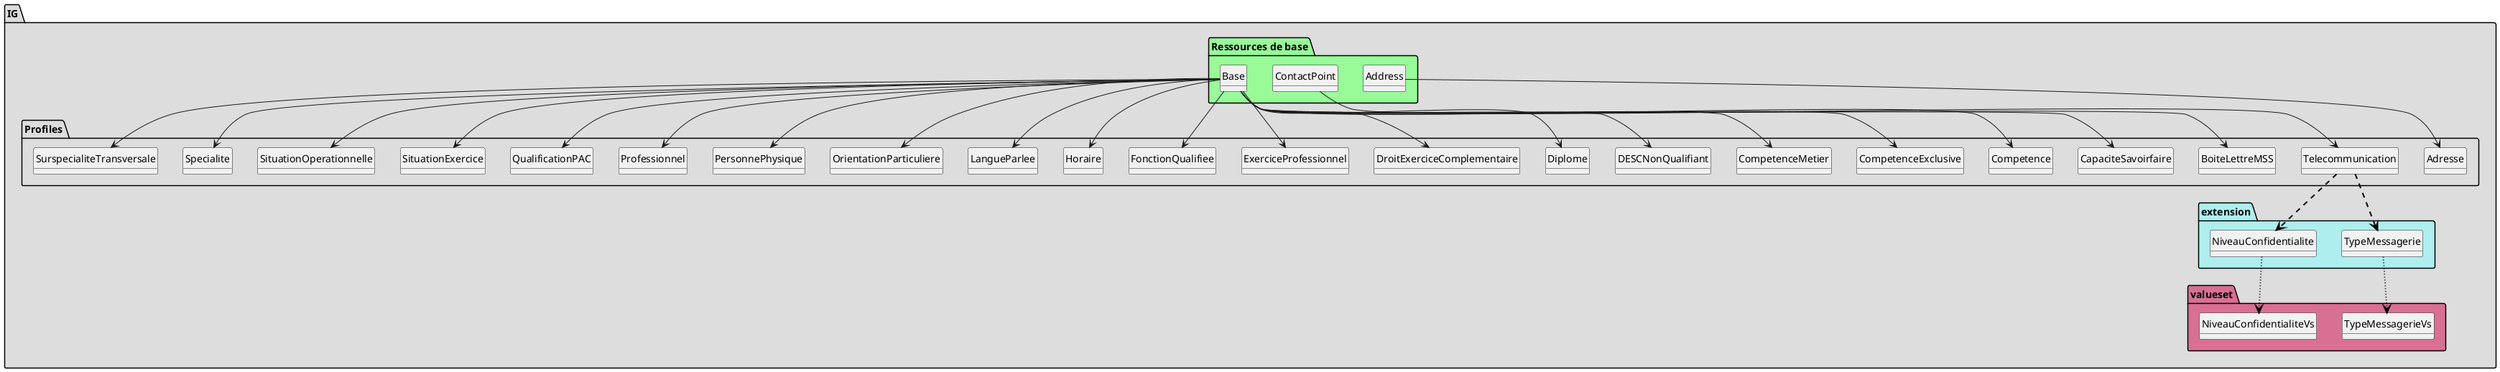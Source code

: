@startuml
set namespaceSeparator ?
hide circle
hide class fields

package IG #DDDDDD{

     package Profiles #DDDDDD{

        class Adresse{

             Address.use => [None..None]
             Address.city => [None..None]
             Address.state => [None..None]
             Address.postalCode => [None..None]
             Address.country => [None..None]
        } 

        class Telecommunication{

             ContactPoint.extension:TypeMessagerie => <&plus>[0..1]
             ContactPoint.extension:NiveauConfidentialite => <&plus>[0..1]
             ContactPoint.system => [None..None]
             ContactPoint.value => [None..None]
             ContactPoint.use => [None..None]
        } 

        class BoiteLettreMSS{

             BoiteLettreMSS => [0..*]
             BoiteLettreMSS.adresseMSS => [0..1]
             BoiteLettreMSS.typeBAL => [0..1]
             BoiteLettreMSS.description => [0..1]
             BoiteLettreMSS.responsable => [0..1]
             BoiteLettreMSS.serviceRattachement => [0..1]
             BoiteLettreMSS.telephone => [0..1]
             BoiteLettreMSS.dematerialisation => [0..1]
             BoiteLettreMSS.listeRouge => [0..1]
        } 

        class CapaciteSavoirfaire{

             CapaciteSavoirfaire => [0..*]
             CapaciteSavoirfaire.capaciteSavoirFaire => [0..1]
        } 

        class Competence{

             Competence => [0..*]
             Competence.competence => [0..1]
        } 

        class CompetenceExclusive{

             CompetenceExclusive => [0..*]
             CompetenceExclusive.competenceExclusive => [0..1]
        } 

        class CompetenceMetier{

             CompetenceMetier => [0..*]
             CompetenceMetier.competenceMetier => [0..1]
        } 

        class DESCNonQualifiant{

             DESCNonQualifiant => [0..*]
             DESCNonQualifiant.DESCNonQualifiant => [0..1]
        } 

        class Diplome{

             Diplome => [0..*]
             Diplome.typeDiplome => [0..1]
             Diplome.lieuFormation => [0..1]
             Diplome.dateDiplome => [0..1]
             Diplome.numeroDiplome => [0..1]
        } 

        class DroitExerciceComplementaire{

             DroitExerciceComplementaire => [0..*]
             DroitExerciceComplementaire.droitExerciceComplementaire => [0..1]
        } 

        class ExerciceProfessionnel{

             ExerciceProfessionnel => [0..*]
             ExerciceProfessionnel.civiliteExercice => [0..1]
             ExerciceProfessionnel.nomExercice => [0..1]
             ExerciceProfessionnel.prenomExercice => [0..1]
             ExerciceProfessionnel.profession => [0..1]
             ExerciceProfessionnel.typeProfession => [0..1]
             ExerciceProfessionnel.categorieProfessionnelle => [0..1]
             ExerciceProfessionnel.dateEffetExercice => [0..1]
             ExerciceProfessionnel.dateFinEffetExercice => [0..1]
             ExerciceProfessionnel.departementPremierReferencementAE => [0..1]
             ExerciceProfessionnel.boiteLettresMSS => [0..*]
             ExerciceProfessionnel.InscriptionOrdre => [None..None]
             ExerciceProfessionnel.InscriptionOrdre.ordre => [0..1]
             ExerciceProfessionnel.InscriptionOrdre.dateDebutInscription => [0..1]
             ExerciceProfessionnel.InscriptionOrdre.dateRadiation => [0..1]
             ExerciceProfessionnel.InscriptionOrdre.statutInscription => [0..1]
             ExerciceProfessionnel.InscriptionOrdre.conseilDepartemental => [0..1]
             ExerciceProfessionnel.SavoirFaire => [None..None]
             ExerciceProfessionnel.SavoirFaire.typeSavoirFaire => [0..1]
             ExerciceProfessionnel.SavoirFaire.dateReconnaissance => [0..1]
             ExerciceProfessionnel.SavoirFaire.dateAbandon => [0..1]
             ExerciceProfessionnel.AttributionParticuliere => [None..None]
             ExerciceProfessionnel.AttributionParticuliere.attributionParticuliere => [0..1]
             ExerciceProfessionnel.AttributionParticuliere.dateDebutReconnaissance => [0..1]
             ExerciceProfessionnel.AttributionParticuliere.dateAbandon => [0..1]
             ExerciceProfessionnel.NiveauFormation => [None..None]
             ExerciceProfessionnel.NiveauFormation.diplome => [0..1]
             ExerciceProfessionnel.NiveauFormation.natureCycleFormation => [0..1]
             ExerciceProfessionnel.NiveauFormation.niveauFormationAcquis => [0..1]
             ExerciceProfessionnel.NiveauFormation.anneeUniversitaire => [0..1]
             ExerciceProfessionnel.NiveauFormation.dateFin => [0..1]
        } 

        class FonctionQualifiee{

             FonctionQualifiee => [0..*]
             FonctionQualifiee.fonctionQualifiee => [0..1]
        } 

        class Horaire{

             Horaire => [0..*]
             Horaire.idPlageHoraire => [0..1]
             Horaire.typePlageHoraire => [0..1]
             Horaire.ouvertureFermeture => [0..1]
             Horaire.jourSemaine => [0..1]
             Horaire.heureDebut => [0..1]
             Horaire.heureFin => [0..1]
             Horaire.frequencePlageHoraire => [0..1]
             Horaire.debutDateEffective => [0..1]
             Horaire.finDateEffective => [0..1]
             Horaire.dateDeclarationPlageHoraire => [0..1]
             Horaire.commentaire => [0..*]
        } 

        class LangueParlee{

             LangueParlee => [0..*]
             LangueParlee.langueParlee => [0..1]
             LangueParlee.dateFin => [0..1]
        } 

        class OrientationParticuliere{

             OrientationParticuliere => [0..*]
             OrientationParticuliere.orientationParticuliere => [0..1]
        } 

        class PersonnePhysique{

             PersonnePhysique => [0..*]
             PersonnePhysique.civilite => [0..1]
             PersonnePhysique.nomFamille => [0..1]
             PersonnePhysique.nomUsage => [0..1]
             PersonnePhysique.prenom => [0..*]
             PersonnePhysique.prenomUsuel => [0..1]
             PersonnePhysique.pseudonyme => [0..1]
             PersonnePhysique.surnom => [0..1]
             PersonnePhysique.sexeAdministratif => [0..1]
             PersonnePhysique.sexe => [0..1]
             PersonnePhysique.langueParlee => [0..*]
             PersonnePhysique.situationFamiliale => [0..1]
             PersonnePhysique.dateNaissance => [0..1]
             PersonnePhysique.dateDeces => [0..1]
             PersonnePhysique.communeNaissance => [0..1]
             PersonnePhysique.departementNaissance => [0..1]
             PersonnePhysique.paysNaissance => [0..1]
             PersonnePhysique.lieuNaissance => [0..1]
             PersonnePhysique.statutEtatCivil => [0..1]
             PersonnePhysique.dateStatutEtatCivil => [0..1]
             PersonnePhysique.dateAcquisitionNatFR => [0..1]
             PersonnePhysique.paysNationalite => [0..1]
             PersonnePhysique.paysResidence => [0..1]
             PersonnePhysique.professionCategorieSocioProfessionnelle => [0..1]
             PersonnePhysique.causeMortalite => [0..1]
             PersonnePhysique.tailleCorporelle => [0..1]
             PersonnePhysique.poidsCorporel => [0..1]
             PersonnePhysique.surfaceCorporelle => [0..1]
             PersonnePhysique.indiceMasseCorporelle => [0..1]
        } 

        class Professionnel{

             Professionnel => [0..*]
             Professionnel.idPP => [0..1]
             Professionnel.typeIdNatPP => [0..1]
             Professionnel.idNatPS => [0..1]
             Professionnel.personne => [0..1]
             Professionnel.diplomeObtenu => [0..*]
             Professionnel.adresseCorrespondance => [0..*]
             Professionnel.telecommunication => [0..*]
             Professionnel.boiteLettresMSS => [0..*]
        } 

        class QualificationPAC{

             QualificationPAC => [0..*]
             QualificationPAC.qualificationPAC => [0..1]
        } 

        class SituationExercice{

             SituationExercice => [0..*]
             SituationExercice.role => [0..1]
             SituationExercice.typeRole => [0..1]
             SituationExercice.modeExercice => [0..1]
             SituationExercice.numeroAM => [0..1]
             SituationExercice.dateDebutActivite => [0..1]
             SituationExercice.dateFinActivite => [0..1]
             SituationExercice.genreActivite => [0..1]
             SituationExercice.motifFinActivite => [0..1]
             SituationExercice.statutHospitalier => [0..1]
             SituationExercice.sectionOrdrePharmacien => [0..1]
             SituationExercice.sousSectionOrdrePharmacien => [0..1]
             SituationExercice.typeActiviteLiberale => [0..1]
             SituationExercice.statutPSSSA => [0..1]
             SituationExercice.telecommunication => [0..*]
             SituationExercice.adresseSE => [0..*]
             SituationExercice.boiteLettresMSS => [0..*]
        } 

        class SituationOperationnelle{

             SituationOperationnelle => [0..*]
             SituationOperationnelle.identifiantSituationOperationnelle => [0..1]
             SituationOperationnelle.modeExerciceOffre => [0..1]
             SituationOperationnelle.competenceSpecifique => [0..*]
             SituationOperationnelle.precisionHoraire => [0..1]
             SituationOperationnelle.secteurConventionnement => [0..1]
             SituationOperationnelle.optionContratAccesAuxSoins => [0..1]
             SituationOperationnelle.carteVitaleAcceptee => [0..1]
             SituationOperationnelle.telecommunication => [0..1]
        } 

        class Specialite{

             Specialite => [0..*]
             Specialite.specialite => [0..1]
        } 

        class SurspecialiteTransversale{

             SurspecialiteTransversale => [0..*]
             SurspecialiteTransversale.surspecialiteTransversale => [0..1]
         }

     }
     package extension #paleturquoise {

     Telecommunication -[#black,dashed,thickness=2]-> TypeMessagerie
     Telecommunication -[#black,dashed,thickness=2]-> NiveauConfidentialite

        class NiveauConfidentialite{

          Extension.extension => [None..0]
          Extension.url => [None..None]
          Extension.value[x] => [None..None]
        } 
        class TypeMessagerie{

          Extension.extension => [None..0]
          Extension.url => [None..None]
          Extension.value[x] => [None..None]
         }
     }
     package valueset #PaleVioletRed{

        class NiveauConfidentialiteVs  

     NiveauConfidentialite -[#black,dotted,thickness=2]-> NiveauConfidentialiteVs

        class TypeMessagerieVs  

     TypeMessagerie -[#black,dotted,thickness=2]-> TypeMessagerieVs
       }

package "Ressources de base" #palegreen {

 class "Address" as  classdd7bf230fde8d4836917806aff6a6b27 

    classdd7bf230fde8d4836917806aff6a6b27 --> Adresse

 class "ContactPoint" as  class1a8de90955ed09d082aa583fa10a342e 

    class1a8de90955ed09d082aa583fa10a342e --> Telecommunication

 class "Base" as  class095a1b43effec73955e31e790438de49 

    class095a1b43effec73955e31e790438de49 --> BoiteLettreMSS

 class "Base" as  class095a1b43effec73955e31e790438de49 

    class095a1b43effec73955e31e790438de49 --> CapaciteSavoirfaire

 class "Base" as  class095a1b43effec73955e31e790438de49 

    class095a1b43effec73955e31e790438de49 --> Competence

 class "Base" as  class095a1b43effec73955e31e790438de49 

    class095a1b43effec73955e31e790438de49 --> CompetenceExclusive

 class "Base" as  class095a1b43effec73955e31e790438de49 

    class095a1b43effec73955e31e790438de49 --> CompetenceMetier

 class "Base" as  class095a1b43effec73955e31e790438de49 

    class095a1b43effec73955e31e790438de49 --> DESCNonQualifiant

 class "Base" as  class095a1b43effec73955e31e790438de49 

    class095a1b43effec73955e31e790438de49 --> Diplome

 class "Base" as  class095a1b43effec73955e31e790438de49 

    class095a1b43effec73955e31e790438de49 --> DroitExerciceComplementaire

 class "Base" as  class095a1b43effec73955e31e790438de49 

    class095a1b43effec73955e31e790438de49 --> ExerciceProfessionnel

 class "Base" as  class095a1b43effec73955e31e790438de49 

    class095a1b43effec73955e31e790438de49 --> FonctionQualifiee

 class "Base" as  class095a1b43effec73955e31e790438de49 

    class095a1b43effec73955e31e790438de49 --> Horaire

 class "Base" as  class095a1b43effec73955e31e790438de49 

    class095a1b43effec73955e31e790438de49 --> LangueParlee

 class "Base" as  class095a1b43effec73955e31e790438de49 

    class095a1b43effec73955e31e790438de49 --> OrientationParticuliere

 class "Base" as  class095a1b43effec73955e31e790438de49 

    class095a1b43effec73955e31e790438de49 --> PersonnePhysique

 class "Base" as  class095a1b43effec73955e31e790438de49 

    class095a1b43effec73955e31e790438de49 --> Professionnel

 class "Base" as  class095a1b43effec73955e31e790438de49 

    class095a1b43effec73955e31e790438de49 --> QualificationPAC

 class "Base" as  class095a1b43effec73955e31e790438de49 

    class095a1b43effec73955e31e790438de49 --> SituationExercice

 class "Base" as  class095a1b43effec73955e31e790438de49 

    class095a1b43effec73955e31e790438de49 --> SituationOperationnelle

 class "Base" as  class095a1b43effec73955e31e790438de49 

    class095a1b43effec73955e31e790438de49 --> Specialite

 class "Base" as  class095a1b43effec73955e31e790438de49 

    class095a1b43effec73955e31e790438de49 --> SurspecialiteTransversale
}
@enduml